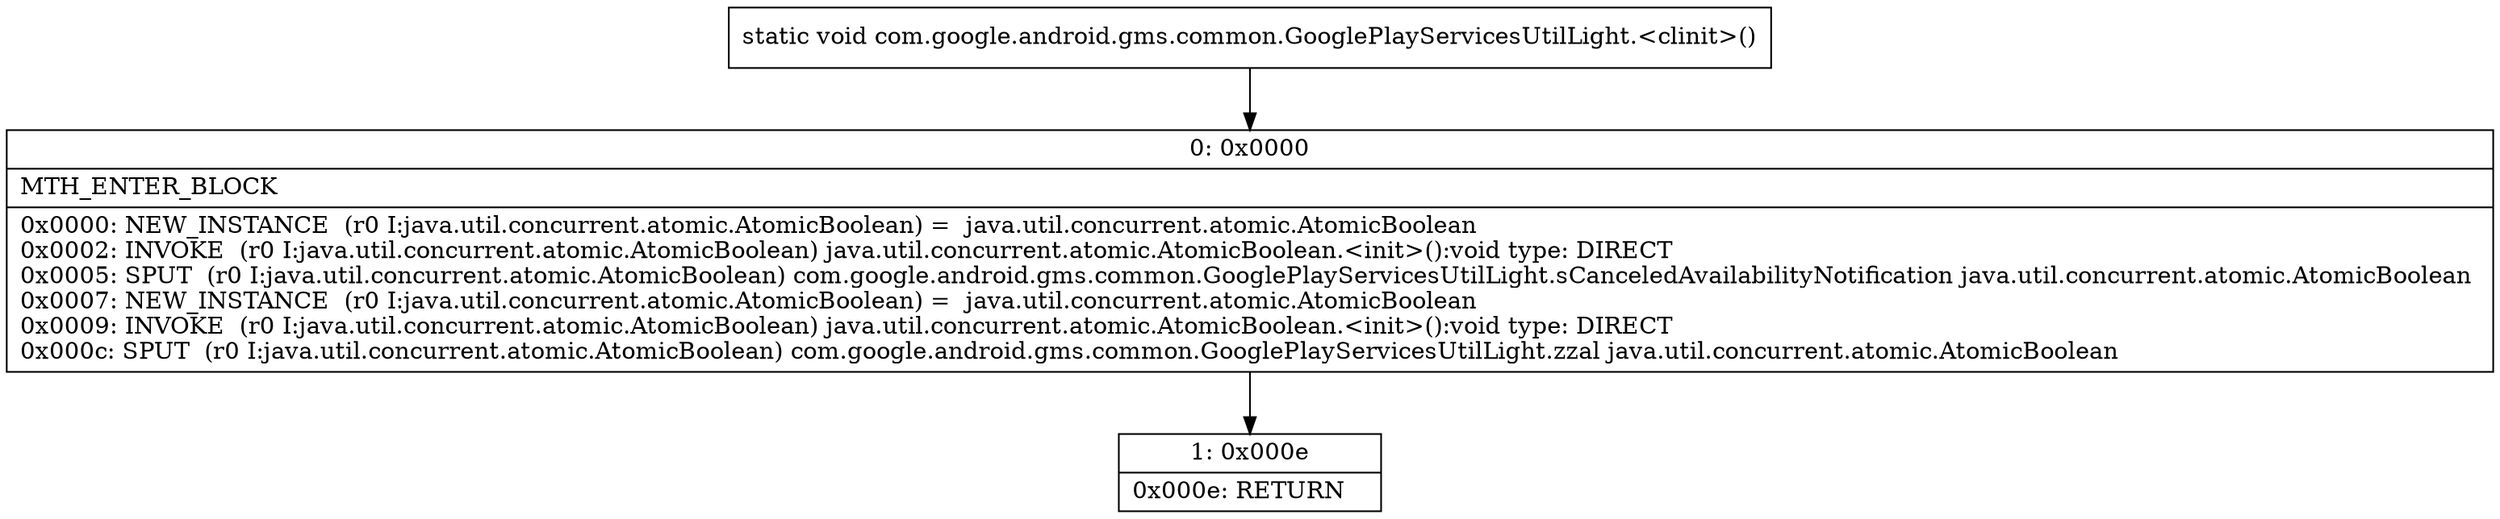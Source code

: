 digraph "CFG forcom.google.android.gms.common.GooglePlayServicesUtilLight.\<clinit\>()V" {
Node_0 [shape=record,label="{0\:\ 0x0000|MTH_ENTER_BLOCK\l|0x0000: NEW_INSTANCE  (r0 I:java.util.concurrent.atomic.AtomicBoolean) =  java.util.concurrent.atomic.AtomicBoolean \l0x0002: INVOKE  (r0 I:java.util.concurrent.atomic.AtomicBoolean) java.util.concurrent.atomic.AtomicBoolean.\<init\>():void type: DIRECT \l0x0005: SPUT  (r0 I:java.util.concurrent.atomic.AtomicBoolean) com.google.android.gms.common.GooglePlayServicesUtilLight.sCanceledAvailabilityNotification java.util.concurrent.atomic.AtomicBoolean \l0x0007: NEW_INSTANCE  (r0 I:java.util.concurrent.atomic.AtomicBoolean) =  java.util.concurrent.atomic.AtomicBoolean \l0x0009: INVOKE  (r0 I:java.util.concurrent.atomic.AtomicBoolean) java.util.concurrent.atomic.AtomicBoolean.\<init\>():void type: DIRECT \l0x000c: SPUT  (r0 I:java.util.concurrent.atomic.AtomicBoolean) com.google.android.gms.common.GooglePlayServicesUtilLight.zzal java.util.concurrent.atomic.AtomicBoolean \l}"];
Node_1 [shape=record,label="{1\:\ 0x000e|0x000e: RETURN   \l}"];
MethodNode[shape=record,label="{static void com.google.android.gms.common.GooglePlayServicesUtilLight.\<clinit\>() }"];
MethodNode -> Node_0;
Node_0 -> Node_1;
}

